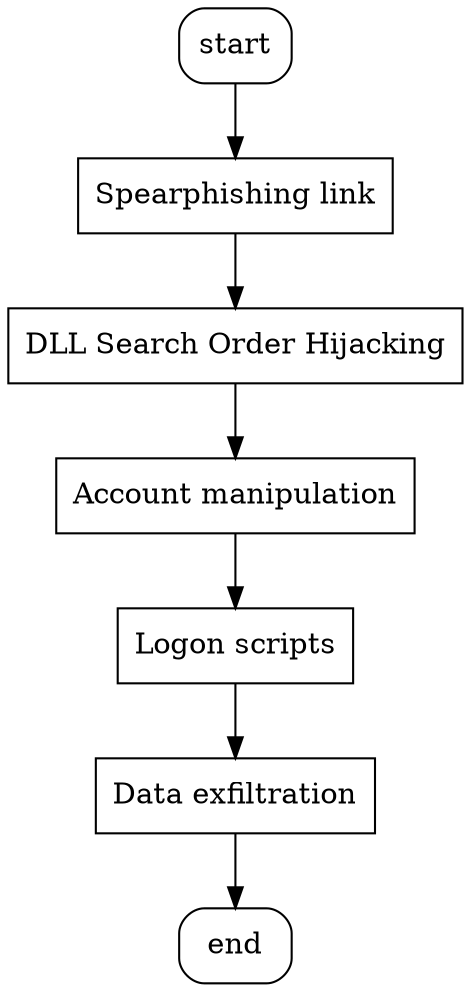 digraph more325 {
	// nodes
	1[label="start",shape=box,style=rounded];
	2[label="Spearphishing link",shape=box];
		//P1//
	3[label="DLL Search Order Hijacking",shape=box];
		//P2;F1;P3
		//P1=>P2;P2->F1;F1->P3//
	4[label="Account manipulation",shape=box];
		//P4;U1
		//P3=>P4//
	5[label="Logon scripts",shape=box];
		//P5;F2
		//P4=>P5//
	6[label="Data exfiltration",shape=box];
		//P6;F3
		//P5=>P6;F3->P6//
	7[label="end",shape=box,style=rounded];

	// edges
	1->2->3->4->5->6->7
}
